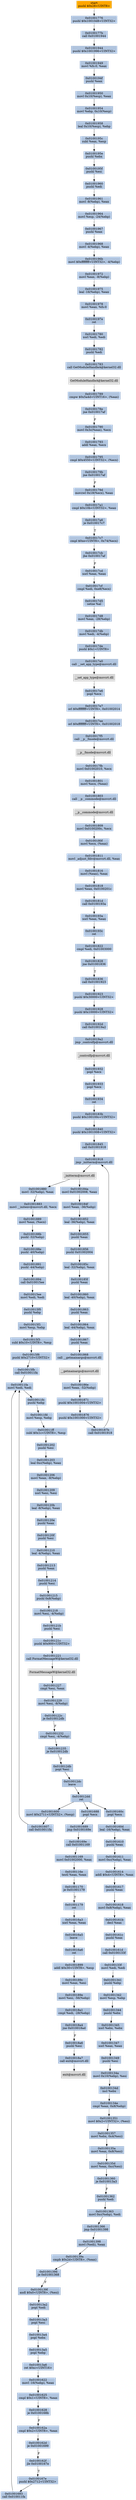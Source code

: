 digraph G {
node[shape=rectangle,style=filled,fillcolor=lightsteelblue,color=lightsteelblue]
bgcolor="transparent"
a0x01001774pushl_0x28UINT8[label="start\npushl $0x28<UINT8>",color="lightgrey",fillcolor="orange"];
a0x01001776pushl_0x10010d8UINT32[label="0x01001776\npushl $0x10010d8<UINT32>"];
a0x0100177bcall_0x01001944[label="0x0100177b\ncall 0x01001944"];
a0x01001944pushl_0x1001996UINT32[label="0x01001944\npushl $0x1001996<UINT32>"];
a0x01001949movl_fs_0_eax[label="0x01001949\nmovl %fs:0, %eax"];
a0x0100194fpushl_eax[label="0x0100194f\npushl %eax"];
a0x01001950movl_0x10esp__eax[label="0x01001950\nmovl 0x10(%esp), %eax"];
a0x01001954movl_ebp_0x10esp_[label="0x01001954\nmovl %ebp, 0x10(%esp)"];
a0x01001958leal_0x10esp__ebp[label="0x01001958\nleal 0x10(%esp), %ebp"];
a0x0100195csubl_eax_esp[label="0x0100195c\nsubl %eax, %esp"];
a0x0100195epushl_ebx[label="0x0100195e\npushl %ebx"];
a0x0100195fpushl_esi[label="0x0100195f\npushl %esi"];
a0x01001960pushl_edi[label="0x01001960\npushl %edi"];
a0x01001961movl__8ebp__eax[label="0x01001961\nmovl -8(%ebp), %eax"];
a0x01001964movl_esp__24ebp_[label="0x01001964\nmovl %esp, -24(%ebp)"];
a0x01001967pushl_eax[label="0x01001967\npushl %eax"];
a0x01001968movl__4ebp__eax[label="0x01001968\nmovl -4(%ebp), %eax"];
a0x0100196bmovl_0xffffffffUINT32__4ebp_[label="0x0100196b\nmovl $0xffffffff<UINT32>, -4(%ebp)"];
a0x01001972movl_eax__8ebp_[label="0x01001972\nmovl %eax, -8(%ebp)"];
a0x01001975leal__16ebp__eax[label="0x01001975\nleal -16(%ebp), %eax"];
a0x01001978movl_eax_fs_0[label="0x01001978\nmovl %eax, %fs:0"];
a0x0100197eret[label="0x0100197e\nret"];
a0x01001780xorl_edi_edi[label="0x01001780\nxorl %edi, %edi"];
a0x01001782pushl_edi[label="0x01001782\npushl %edi"];
a0x01001783call_GetModuleHandleA_kernel32_dll[label="0x01001783\ncall GetModuleHandleA@kernel32.dll"];
GetModuleHandleA_kernel32_dll[label="GetModuleHandleA@kernel32.dll",color="lightgrey",fillcolor="lightgrey"];
a0x01001789cmpw_0x5a4dUINT16_eax_[label="0x01001789\ncmpw $0x5a4d<UINT16>, (%eax)"];
a0x0100178ejne_0x010017af[label="0x0100178e\njne 0x010017af"];
a0x01001790movl_0x3ceax__ecx[label="0x01001790\nmovl 0x3c(%eax), %ecx"];
a0x01001793addl_eax_ecx[label="0x01001793\naddl %eax, %ecx"];
a0x01001795cmpl_0x4550UINT32_ecx_[label="0x01001795\ncmpl $0x4550<UINT32>, (%ecx)"];
a0x0100179bjne_0x010017af[label="0x0100179b\njne 0x010017af"];
a0x0100179dmovzwl_0x18ecx__eax[label="0x0100179d\nmovzwl 0x18(%ecx), %eax"];
a0x010017a1cmpl_0x10bUINT32_eax[label="0x010017a1\ncmpl $0x10b<UINT32>, %eax"];
a0x010017a6je_0x010017c7[label="0x010017a6\nje 0x010017c7"];
a0x010017c7cmpl_0xeUINT8_0x74ecx_[label="0x010017c7\ncmpl $0xe<UINT8>, 0x74(%ecx)"];
a0x010017cbjbe_0x010017af[label="0x010017cb\njbe 0x010017af"];
a0x010017cdxorl_eax_eax[label="0x010017cd\nxorl %eax, %eax"];
a0x010017cfcmpl_edi_0xe8ecx_[label="0x010017cf\ncmpl %edi, 0xe8(%ecx)"];
a0x010017d5setne_al[label="0x010017d5\nsetne %al"];
a0x010017d8movl_eax__28ebp_[label="0x010017d8\nmovl %eax, -28(%ebp)"];
a0x010017dbmovl_edi__4ebp_[label="0x010017db\nmovl %edi, -4(%ebp)"];
a0x010017depushl_0x1UINT8[label="0x010017de\npushl $0x1<UINT8>"];
a0x010017e0call___set_app_type_msvcrt_dll[label="0x010017e0\ncall __set_app_type@msvcrt.dll"];
a__set_app_type_msvcrt_dll[label="__set_app_type@msvcrt.dll",color="lightgrey",fillcolor="lightgrey"];
a0x010017e6popl_ecx[label="0x010017e6\npopl %ecx"];
a0x010017e7orl_0xffffffffUINT8_0x01002014[label="0x010017e7\norl $0xffffffff<UINT8>, 0x01002014"];
a0x010017eeorl_0xffffffffUINT8_0x01002018[label="0x010017ee\norl $0xffffffff<UINT8>, 0x01002018"];
a0x010017f5call___p__fmode_msvcrt_dll[label="0x010017f5\ncall __p__fmode@msvcrt.dll"];
a__p__fmode_msvcrt_dll[label="__p__fmode@msvcrt.dll",color="lightgrey",fillcolor="lightgrey"];
a0x010017fbmovl_0x01002010_ecx[label="0x010017fb\nmovl 0x01002010, %ecx"];
a0x01001801movl_ecx_eax_[label="0x01001801\nmovl %ecx, (%eax)"];
a0x01001803call___p__commode_msvcrt_dll[label="0x01001803\ncall __p__commode@msvcrt.dll"];
a__p__commode_msvcrt_dll[label="__p__commode@msvcrt.dll",color="lightgrey",fillcolor="lightgrey"];
a0x01001809movl_0x0100200c_ecx[label="0x01001809\nmovl 0x0100200c, %ecx"];
a0x0100180fmovl_ecx_eax_[label="0x0100180f\nmovl %ecx, (%eax)"];
a0x01001811movl__adjust_fdiv_msvcrt_dll_eax[label="0x01001811\nmovl _adjust_fdiv@msvcrt.dll, %eax"];
a0x01001816movl_eax__eax[label="0x01001816\nmovl (%eax), %eax"];
a0x01001818movl_eax_0x0100201c[label="0x01001818\nmovl %eax, 0x0100201c"];
a0x0100181dcall_0x0100193a[label="0x0100181d\ncall 0x0100193a"];
a0x0100193axorl_eax_eax[label="0x0100193a\nxorl %eax, %eax"];
a0x0100193cret[label="0x0100193c\nret"];
a0x01001822cmpl_edi_0x01003000[label="0x01001822\ncmpl %edi, 0x01003000"];
a0x01001828jne_0x01001836[label="0x01001828\njne 0x01001836"];
a0x01001836call_0x01001923[label="0x01001836\ncall 0x01001923"];
a0x01001923pushl_0x30000UINT32[label="0x01001923\npushl $0x30000<UINT32>"];
a0x01001928pushl_0x10000UINT32[label="0x01001928\npushl $0x10000<UINT32>"];
a0x0100192dcall_0x010019a2[label="0x0100192d\ncall 0x010019a2"];
a0x010019a2jmp__controlfp_msvcrt_dll[label="0x010019a2\njmp _controlfp@msvcrt.dll"];
a_controlfp_msvcrt_dll[label="_controlfp@msvcrt.dll",color="lightgrey",fillcolor="lightgrey"];
a0x01001932popl_ecx[label="0x01001932\npopl %ecx"];
a0x01001933popl_ecx[label="0x01001933\npopl %ecx"];
a0x01001934ret[label="0x01001934\nret"];
a0x0100183bpushl_0x100100cUINT32[label="0x0100183b\npushl $0x100100c<UINT32>"];
a0x01001840pushl_0x1001008UINT32[label="0x01001840\npushl $0x1001008<UINT32>"];
a0x01001845call_0x01001918[label="0x01001845\ncall 0x01001918"];
a0x01001918jmp__initterm_msvcrt_dll[label="0x01001918\njmp _initterm@msvcrt.dll"];
a_initterm_msvcrt_dll[label="_initterm@msvcrt.dll",color="lightgrey",fillcolor="lightgrey"];
a0x0100184amovl_0x01002008_eax[label="0x0100184a\nmovl 0x01002008, %eax"];
a0x0100184fmovl_eax__36ebp_[label="0x0100184f\nmovl %eax, -36(%ebp)"];
a0x01001852leal__36ebp__eax[label="0x01001852\nleal -36(%ebp), %eax"];
a0x01001855pushl_eax[label="0x01001855\npushl %eax"];
a0x01001856pushl_0x01002004[label="0x01001856\npushl 0x01002004"];
a0x0100185cleal__32ebp__eax[label="0x0100185c\nleal -32(%ebp), %eax"];
a0x0100185fpushl_eax[label="0x0100185f\npushl %eax"];
a0x01001860leal__40ebp__eax[label="0x01001860\nleal -40(%ebp), %eax"];
a0x01001863pushl_eax[label="0x01001863\npushl %eax"];
a0x01001864leal__44ebp__eax[label="0x01001864\nleal -44(%ebp), %eax"];
a0x01001867pushl_eax[label="0x01001867\npushl %eax"];
a0x01001868call___getmainargs_msvcrt_dll[label="0x01001868\ncall __getmainargs@msvcrt.dll"];
a__getmainargs_msvcrt_dll[label="__getmainargs@msvcrt.dll",color="lightgrey",fillcolor="lightgrey"];
a0x0100186emovl_eax__52ebp_[label="0x0100186e\nmovl %eax, -52(%ebp)"];
a0x01001871pushl_0x1001004UINT32[label="0x01001871\npushl $0x1001004<UINT32>"];
a0x01001876pushl_0x1001000UINT32[label="0x01001876\npushl $0x1001000<UINT32>"];
a0x0100187bcall_0x01001918[label="0x0100187b\ncall 0x01001918"];
a0x01001880movl__32ebp__eax[label="0x01001880\nmovl -32(%ebp), %eax"];
a0x01001883movl___initenv_msvcrt_dll_ecx[label="0x01001883\nmovl __initenv@msvcrt.dll, %ecx"];
a0x01001889movl_eax_ecx_[label="0x01001889\nmovl %eax, (%ecx)"];
a0x0100188bpushl__32ebp_[label="0x0100188b\npushl -32(%ebp)"];
a0x0100188epushl__40ebp_[label="0x0100188e\npushl -40(%ebp)"];
a0x01001891pushl__44ebp_[label="0x01001891\npushl -44(%ebp)"];
a0x01001894call_0x010015ee[label="0x01001894\ncall 0x010015ee"];
a0x010015eemovl_edi_edi[label="0x010015ee\nmovl %edi, %edi"];
a0x010015f0pushl_ebp[label="0x010015f0\npushl %ebp"];
a0x010015f1movl_esp_ebp[label="0x010015f1\nmovl %esp, %ebp"];
a0x010015f3subl_0x10UINT8_esp[label="0x010015f3\nsubl $0x10<UINT8>, %esp"];
a0x010015f6pushl_0x2710UINT32[label="0x010015f6\npushl $0x2710<UINT32>"];
a0x010015fbcall_0x010011fa[label="0x010015fb\ncall 0x010011fa"];
a0x010011famovl_edi_edi[label="0x010011fa\nmovl %edi, %edi"];
a0x010011fcpushl_ebp[label="0x010011fc\npushl %ebp"];
a0x010011fdmovl_esp_ebp[label="0x010011fd\nmovl %esp, %ebp"];
a0x010011ffsubl_0x1cUINT8_esp[label="0x010011ff\nsubl $0x1c<UINT8>, %esp"];
a0x01001202pushl_esi[label="0x01001202\npushl %esi"];
a0x01001203leal_0xcebp__eax[label="0x01001203\nleal 0xc(%ebp), %eax"];
a0x01001206movl_eax__8ebp_[label="0x01001206\nmovl %eax, -8(%ebp)"];
a0x01001209xorl_esi_esi[label="0x01001209\nxorl %esi, %esi"];
a0x0100120bleal__8ebp__eax[label="0x0100120b\nleal -8(%ebp), %eax"];
a0x0100120epushl_eax[label="0x0100120e\npushl %eax"];
a0x0100120fpushl_esi[label="0x0100120f\npushl %esi"];
a0x01001210leal__4ebp__eax[label="0x01001210\nleal -4(%ebp), %eax"];
a0x01001213pushl_eax[label="0x01001213\npushl %eax"];
a0x01001214pushl_esi[label="0x01001214\npushl %esi"];
a0x01001215pushl_0x8ebp_[label="0x01001215\npushl 0x8(%ebp)"];
a0x01001218movl_esi__4ebp_[label="0x01001218\nmovl %esi, -4(%ebp)"];
a0x0100121bpushl_esi[label="0x0100121b\npushl %esi"];
a0x0100121cpushl_0x900UINT32[label="0x0100121c\npushl $0x900<UINT32>"];
a0x01001221call_FormatMessageW_kernel32_dll[label="0x01001221\ncall FormatMessageW@kernel32.dll"];
FormatMessageW_kernel32_dll[label="FormatMessageW@kernel32.dll",color="lightgrey",fillcolor="lightgrey"];
a0x01001227cmpl_esi_eax[label="0x01001227\ncmpl %esi, %eax"];
a0x01001229movl_esi__8ebp_[label="0x01001229\nmovl %esi, -8(%ebp)"];
a0x0100122cje_0x010012db[label="0x0100122c\nje 0x010012db"];
a0x01001232cmpl_esi__4ebp_[label="0x01001232\ncmpl %esi, -4(%ebp)"];
a0x01001235je_0x010012db[label="0x01001235\nje 0x010012db"];
a0x010012dbpopl_esi[label="0x010012db\npopl %esi"];
a0x010012dcleave_[label="0x010012dc\nleave "];
a0x010012ddret[label="0x010012dd\nret"];
a0x01001600movl_0x2711UINT32_esp_[label="0x01001600\nmovl $0x2711<UINT32>, (%esp)"];
a0x01001607call_0x010011fa[label="0x01001607\ncall 0x010011fa"];
a0x0100160cpopl_ecx[label="0x0100160c\npopl %ecx"];
a0x0100160dleal__16ebp__eax[label="0x0100160d\nleal -16(%ebp), %eax"];
a0x01001610pushl_eax[label="0x01001610\npushl %eax"];
a0x01001611movl_0xcebp__eax[label="0x01001611\nmovl 0xc(%ebp), %eax"];
a0x01001614addl_0x4UINT8_eax[label="0x01001614\naddl $0x4<UINT8>, %eax"];
a0x01001617pushl_eax[label="0x01001617\npushl %eax"];
a0x01001618movl_0x8ebp__eax[label="0x01001618\nmovl 0x8(%ebp), %eax"];
a0x0100161bdecl_eax[label="0x0100161b\ndecl %eax"];
a0x0100161cpushl_eax[label="0x0100161c\npushl %eax"];
a0x0100161dcall_0x0100133f[label="0x0100161d\ncall 0x0100133f"];
a0x0100133fmovl_edi_edi[label="0x0100133f\nmovl %edi, %edi"];
a0x01001341pushl_ebp[label="0x01001341\npushl %ebp"];
a0x01001342movl_esp_ebp[label="0x01001342\nmovl %esp, %ebp"];
a0x01001344pushl_ebx[label="0x01001344\npushl %ebx"];
a0x01001345xorl_ebx_ebx[label="0x01001345\nxorl %ebx, %ebx"];
a0x01001347xorl_eax_eax[label="0x01001347\nxorl %eax, %eax"];
a0x01001349pushl_esi[label="0x01001349\npushl %esi"];
a0x0100134amovl_0x10ebp__esi[label="0x0100134a\nmovl 0x10(%ebp), %esi"];
a0x0100134dincl_ebx[label="0x0100134d\nincl %ebx"];
a0x0100134ecmpl_eax_0x8ebp_[label="0x0100134e\ncmpl %eax, 0x8(%ebp)"];
a0x01001351movl_0x2UINT32_esi_[label="0x01001351\nmovl $0x2<UINT32>, (%esi)"];
a0x01001357movl_ebx_0x4esi_[label="0x01001357\nmovl %ebx, 0x4(%esi)"];
a0x0100135amovl_eax_0x8esi_[label="0x0100135a\nmovl %eax, 0x8(%esi)"];
a0x0100135dmovl_eax_0xcesi_[label="0x0100135d\nmovl %eax, 0xc(%esi)"];
a0x01001360je_0x010013a3[label="0x01001360\nje 0x010013a3"];
a0x01001362pushl_edi[label="0x01001362\npushl %edi"];
a0x01001363movl_0xcebp__edi[label="0x01001363\nmovl 0xc(%ebp), %edi"];
a0x01001366jmp_0x01001398[label="0x01001366\njmp 0x01001398"];
a0x01001398movl_edi__eax[label="0x01001398\nmovl (%edi), %eax"];
a0x0100139acmpb_0x2dUINT8_eax_[label="0x0100139a\ncmpb $0x2d<UINT8>, (%eax)"];
a0x0100139dje_0x01001368[label="0x0100139d\nje 0x01001368"];
a0x0100139fandl_0x0UINT8_esi_[label="0x0100139f\nandl $0x0<UINT8>, (%esi)"];
a0x010013a2popl_edi[label="0x010013a2\npopl %edi"];
a0x010013a3popl_esi[label="0x010013a3\npopl %esi"];
a0x010013a4popl_ebx[label="0x010013a4\npopl %ebx"];
a0x010013a5popl_ebp[label="0x010013a5\npopl %ebp"];
a0x010013a6ret_0xcUINT16[label="0x010013a6\nret $0xc<UINT16>"];
a0x01001622movl__16ebp__eax[label="0x01001622\nmovl -16(%ebp), %eax"];
a0x01001625cmpl_0x1UINT8_eax[label="0x01001625\ncmpl $0x1<UINT8>, %eax"];
a0x01001628je_0x0100168b[label="0x01001628\nje 0x0100168b"];
a0x0100162acmpl_0x2UINT8_eax[label="0x0100162a\ncmpl $0x2<UINT8>, %eax"];
a0x0100162dje_0x01001699[label="0x0100162d\nje 0x01001699"];
a0x0100162fjle_0x0100167e[label="0x0100162f\njle 0x0100167e"];
a0x0100167epushl_0x2712UINT32[label="0x0100167e\npushl $0x2712<UINT32>"];
a0x01001683call_0x010011fa[label="0x01001683\ncall 0x010011fa"];
a0x01001688popl_ecx[label="0x01001688\npopl %ecx"];
a0x01001689jmp_0x0100169e[label="0x01001689\njmp 0x0100169e"];
a0x0100169ecall_0x01001169[label="0x0100169e\ncall 0x01001169"];
a0x01001169movl_0x01002000_eax[label="0x01001169\nmovl 0x01002000, %eax"];
a0x0100116etestl_eax_eax[label="0x0100116e\ntestl %eax, %eax"];
a0x01001170je_0x01001179[label="0x01001170\nje 0x01001179"];
a0x01001179ret[label="0x01001179\nret"];
a0x010016a3xorl_eax_eax[label="0x010016a3\nxorl %eax, %eax"];
a0x010016a5leave_[label="0x010016a5\nleave "];
a0x010016a6ret[label="0x010016a6\nret"];
a0x01001899addl_0x30UINT8_esp[label="0x01001899\naddl $0x30<UINT8>, %esp"];
a0x0100189cmovl_eax_esi[label="0x0100189c\nmovl %eax, %esi"];
a0x0100189emovl_esi__56ebp_[label="0x0100189e\nmovl %esi, -56(%ebp)"];
a0x010018a1cmpl_edi__28ebp_[label="0x010018a1\ncmpl %edi, -28(%ebp)"];
a0x010018a4jne_0x010018ad[label="0x010018a4\njne 0x010018ad"];
a0x010018a6pushl_esi[label="0x010018a6\npushl %esi"];
a0x010018a7call_exit_msvcrt_dll[label="0x010018a7\ncall exit@msvcrt.dll"];
exit_msvcrt_dll[label="exit@msvcrt.dll",color="lightgrey",fillcolor="lightgrey"];
a0x01001774pushl_0x28UINT8 -> a0x01001776pushl_0x10010d8UINT32 [color="#000000"];
a0x01001776pushl_0x10010d8UINT32 -> a0x0100177bcall_0x01001944 [color="#000000"];
a0x0100177bcall_0x01001944 -> a0x01001944pushl_0x1001996UINT32 [color="#000000"];
a0x01001944pushl_0x1001996UINT32 -> a0x01001949movl_fs_0_eax [color="#000000"];
a0x01001949movl_fs_0_eax -> a0x0100194fpushl_eax [color="#000000"];
a0x0100194fpushl_eax -> a0x01001950movl_0x10esp__eax [color="#000000"];
a0x01001950movl_0x10esp__eax -> a0x01001954movl_ebp_0x10esp_ [color="#000000"];
a0x01001954movl_ebp_0x10esp_ -> a0x01001958leal_0x10esp__ebp [color="#000000"];
a0x01001958leal_0x10esp__ebp -> a0x0100195csubl_eax_esp [color="#000000"];
a0x0100195csubl_eax_esp -> a0x0100195epushl_ebx [color="#000000"];
a0x0100195epushl_ebx -> a0x0100195fpushl_esi [color="#000000"];
a0x0100195fpushl_esi -> a0x01001960pushl_edi [color="#000000"];
a0x01001960pushl_edi -> a0x01001961movl__8ebp__eax [color="#000000"];
a0x01001961movl__8ebp__eax -> a0x01001964movl_esp__24ebp_ [color="#000000"];
a0x01001964movl_esp__24ebp_ -> a0x01001967pushl_eax [color="#000000"];
a0x01001967pushl_eax -> a0x01001968movl__4ebp__eax [color="#000000"];
a0x01001968movl__4ebp__eax -> a0x0100196bmovl_0xffffffffUINT32__4ebp_ [color="#000000"];
a0x0100196bmovl_0xffffffffUINT32__4ebp_ -> a0x01001972movl_eax__8ebp_ [color="#000000"];
a0x01001972movl_eax__8ebp_ -> a0x01001975leal__16ebp__eax [color="#000000"];
a0x01001975leal__16ebp__eax -> a0x01001978movl_eax_fs_0 [color="#000000"];
a0x01001978movl_eax_fs_0 -> a0x0100197eret [color="#000000"];
a0x0100197eret -> a0x01001780xorl_edi_edi [color="#000000"];
a0x01001780xorl_edi_edi -> a0x01001782pushl_edi [color="#000000"];
a0x01001782pushl_edi -> a0x01001783call_GetModuleHandleA_kernel32_dll [color="#000000"];
a0x01001783call_GetModuleHandleA_kernel32_dll -> GetModuleHandleA_kernel32_dll [color="#000000"];
GetModuleHandleA_kernel32_dll -> a0x01001789cmpw_0x5a4dUINT16_eax_ [color="#000000"];
a0x01001789cmpw_0x5a4dUINT16_eax_ -> a0x0100178ejne_0x010017af [color="#000000"];
a0x0100178ejne_0x010017af -> a0x01001790movl_0x3ceax__ecx [color="#000000",label="F"];
a0x01001790movl_0x3ceax__ecx -> a0x01001793addl_eax_ecx [color="#000000"];
a0x01001793addl_eax_ecx -> a0x01001795cmpl_0x4550UINT32_ecx_ [color="#000000"];
a0x01001795cmpl_0x4550UINT32_ecx_ -> a0x0100179bjne_0x010017af [color="#000000"];
a0x0100179bjne_0x010017af -> a0x0100179dmovzwl_0x18ecx__eax [color="#000000",label="F"];
a0x0100179dmovzwl_0x18ecx__eax -> a0x010017a1cmpl_0x10bUINT32_eax [color="#000000"];
a0x010017a1cmpl_0x10bUINT32_eax -> a0x010017a6je_0x010017c7 [color="#000000"];
a0x010017a6je_0x010017c7 -> a0x010017c7cmpl_0xeUINT8_0x74ecx_ [color="#000000",label="T"];
a0x010017c7cmpl_0xeUINT8_0x74ecx_ -> a0x010017cbjbe_0x010017af [color="#000000"];
a0x010017cbjbe_0x010017af -> a0x010017cdxorl_eax_eax [color="#000000",label="F"];
a0x010017cdxorl_eax_eax -> a0x010017cfcmpl_edi_0xe8ecx_ [color="#000000"];
a0x010017cfcmpl_edi_0xe8ecx_ -> a0x010017d5setne_al [color="#000000"];
a0x010017d5setne_al -> a0x010017d8movl_eax__28ebp_ [color="#000000"];
a0x010017d8movl_eax__28ebp_ -> a0x010017dbmovl_edi__4ebp_ [color="#000000"];
a0x010017dbmovl_edi__4ebp_ -> a0x010017depushl_0x1UINT8 [color="#000000"];
a0x010017depushl_0x1UINT8 -> a0x010017e0call___set_app_type_msvcrt_dll [color="#000000"];
a0x010017e0call___set_app_type_msvcrt_dll -> a__set_app_type_msvcrt_dll [color="#000000"];
a__set_app_type_msvcrt_dll -> a0x010017e6popl_ecx [color="#000000"];
a0x010017e6popl_ecx -> a0x010017e7orl_0xffffffffUINT8_0x01002014 [color="#000000"];
a0x010017e7orl_0xffffffffUINT8_0x01002014 -> a0x010017eeorl_0xffffffffUINT8_0x01002018 [color="#000000"];
a0x010017eeorl_0xffffffffUINT8_0x01002018 -> a0x010017f5call___p__fmode_msvcrt_dll [color="#000000"];
a0x010017f5call___p__fmode_msvcrt_dll -> a__p__fmode_msvcrt_dll [color="#000000"];
a__p__fmode_msvcrt_dll -> a0x010017fbmovl_0x01002010_ecx [color="#000000"];
a0x010017fbmovl_0x01002010_ecx -> a0x01001801movl_ecx_eax_ [color="#000000"];
a0x01001801movl_ecx_eax_ -> a0x01001803call___p__commode_msvcrt_dll [color="#000000"];
a0x01001803call___p__commode_msvcrt_dll -> a__p__commode_msvcrt_dll [color="#000000"];
a__p__commode_msvcrt_dll -> a0x01001809movl_0x0100200c_ecx [color="#000000"];
a0x01001809movl_0x0100200c_ecx -> a0x0100180fmovl_ecx_eax_ [color="#000000"];
a0x0100180fmovl_ecx_eax_ -> a0x01001811movl__adjust_fdiv_msvcrt_dll_eax [color="#000000"];
a0x01001811movl__adjust_fdiv_msvcrt_dll_eax -> a0x01001816movl_eax__eax [color="#000000"];
a0x01001816movl_eax__eax -> a0x01001818movl_eax_0x0100201c [color="#000000"];
a0x01001818movl_eax_0x0100201c -> a0x0100181dcall_0x0100193a [color="#000000"];
a0x0100181dcall_0x0100193a -> a0x0100193axorl_eax_eax [color="#000000"];
a0x0100193axorl_eax_eax -> a0x0100193cret [color="#000000"];
a0x0100193cret -> a0x01001822cmpl_edi_0x01003000 [color="#000000"];
a0x01001822cmpl_edi_0x01003000 -> a0x01001828jne_0x01001836 [color="#000000"];
a0x01001828jne_0x01001836 -> a0x01001836call_0x01001923 [color="#000000",label="T"];
a0x01001836call_0x01001923 -> a0x01001923pushl_0x30000UINT32 [color="#000000"];
a0x01001923pushl_0x30000UINT32 -> a0x01001928pushl_0x10000UINT32 [color="#000000"];
a0x01001928pushl_0x10000UINT32 -> a0x0100192dcall_0x010019a2 [color="#000000"];
a0x0100192dcall_0x010019a2 -> a0x010019a2jmp__controlfp_msvcrt_dll [color="#000000"];
a0x010019a2jmp__controlfp_msvcrt_dll -> a_controlfp_msvcrt_dll [color="#000000"];
a_controlfp_msvcrt_dll -> a0x01001932popl_ecx [color="#000000"];
a0x01001932popl_ecx -> a0x01001933popl_ecx [color="#000000"];
a0x01001933popl_ecx -> a0x01001934ret [color="#000000"];
a0x01001934ret -> a0x0100183bpushl_0x100100cUINT32 [color="#000000"];
a0x0100183bpushl_0x100100cUINT32 -> a0x01001840pushl_0x1001008UINT32 [color="#000000"];
a0x01001840pushl_0x1001008UINT32 -> a0x01001845call_0x01001918 [color="#000000"];
a0x01001845call_0x01001918 -> a0x01001918jmp__initterm_msvcrt_dll [color="#000000"];
a0x01001918jmp__initterm_msvcrt_dll -> a_initterm_msvcrt_dll [color="#000000"];
a_initterm_msvcrt_dll -> a0x0100184amovl_0x01002008_eax [color="#000000"];
a0x0100184amovl_0x01002008_eax -> a0x0100184fmovl_eax__36ebp_ [color="#000000"];
a0x0100184fmovl_eax__36ebp_ -> a0x01001852leal__36ebp__eax [color="#000000"];
a0x01001852leal__36ebp__eax -> a0x01001855pushl_eax [color="#000000"];
a0x01001855pushl_eax -> a0x01001856pushl_0x01002004 [color="#000000"];
a0x01001856pushl_0x01002004 -> a0x0100185cleal__32ebp__eax [color="#000000"];
a0x0100185cleal__32ebp__eax -> a0x0100185fpushl_eax [color="#000000"];
a0x0100185fpushl_eax -> a0x01001860leal__40ebp__eax [color="#000000"];
a0x01001860leal__40ebp__eax -> a0x01001863pushl_eax [color="#000000"];
a0x01001863pushl_eax -> a0x01001864leal__44ebp__eax [color="#000000"];
a0x01001864leal__44ebp__eax -> a0x01001867pushl_eax [color="#000000"];
a0x01001867pushl_eax -> a0x01001868call___getmainargs_msvcrt_dll [color="#000000"];
a0x01001868call___getmainargs_msvcrt_dll -> a__getmainargs_msvcrt_dll [color="#000000"];
a__getmainargs_msvcrt_dll -> a0x0100186emovl_eax__52ebp_ [color="#000000"];
a0x0100186emovl_eax__52ebp_ -> a0x01001871pushl_0x1001004UINT32 [color="#000000"];
a0x01001871pushl_0x1001004UINT32 -> a0x01001876pushl_0x1001000UINT32 [color="#000000"];
a0x01001876pushl_0x1001000UINT32 -> a0x0100187bcall_0x01001918 [color="#000000"];
a0x0100187bcall_0x01001918 -> a0x01001918jmp__initterm_msvcrt_dll [color="#000000"];
a_initterm_msvcrt_dll -> a0x01001880movl__32ebp__eax [color="#000000"];
a0x01001880movl__32ebp__eax -> a0x01001883movl___initenv_msvcrt_dll_ecx [color="#000000"];
a0x01001883movl___initenv_msvcrt_dll_ecx -> a0x01001889movl_eax_ecx_ [color="#000000"];
a0x01001889movl_eax_ecx_ -> a0x0100188bpushl__32ebp_ [color="#000000"];
a0x0100188bpushl__32ebp_ -> a0x0100188epushl__40ebp_ [color="#000000"];
a0x0100188epushl__40ebp_ -> a0x01001891pushl__44ebp_ [color="#000000"];
a0x01001891pushl__44ebp_ -> a0x01001894call_0x010015ee [color="#000000"];
a0x01001894call_0x010015ee -> a0x010015eemovl_edi_edi [color="#000000"];
a0x010015eemovl_edi_edi -> a0x010015f0pushl_ebp [color="#000000"];
a0x010015f0pushl_ebp -> a0x010015f1movl_esp_ebp [color="#000000"];
a0x010015f1movl_esp_ebp -> a0x010015f3subl_0x10UINT8_esp [color="#000000"];
a0x010015f3subl_0x10UINT8_esp -> a0x010015f6pushl_0x2710UINT32 [color="#000000"];
a0x010015f6pushl_0x2710UINT32 -> a0x010015fbcall_0x010011fa [color="#000000"];
a0x010015fbcall_0x010011fa -> a0x010011famovl_edi_edi [color="#000000"];
a0x010011famovl_edi_edi -> a0x010011fcpushl_ebp [color="#000000"];
a0x010011fcpushl_ebp -> a0x010011fdmovl_esp_ebp [color="#000000"];
a0x010011fdmovl_esp_ebp -> a0x010011ffsubl_0x1cUINT8_esp [color="#000000"];
a0x010011ffsubl_0x1cUINT8_esp -> a0x01001202pushl_esi [color="#000000"];
a0x01001202pushl_esi -> a0x01001203leal_0xcebp__eax [color="#000000"];
a0x01001203leal_0xcebp__eax -> a0x01001206movl_eax__8ebp_ [color="#000000"];
a0x01001206movl_eax__8ebp_ -> a0x01001209xorl_esi_esi [color="#000000"];
a0x01001209xorl_esi_esi -> a0x0100120bleal__8ebp__eax [color="#000000"];
a0x0100120bleal__8ebp__eax -> a0x0100120epushl_eax [color="#000000"];
a0x0100120epushl_eax -> a0x0100120fpushl_esi [color="#000000"];
a0x0100120fpushl_esi -> a0x01001210leal__4ebp__eax [color="#000000"];
a0x01001210leal__4ebp__eax -> a0x01001213pushl_eax [color="#000000"];
a0x01001213pushl_eax -> a0x01001214pushl_esi [color="#000000"];
a0x01001214pushl_esi -> a0x01001215pushl_0x8ebp_ [color="#000000"];
a0x01001215pushl_0x8ebp_ -> a0x01001218movl_esi__4ebp_ [color="#000000"];
a0x01001218movl_esi__4ebp_ -> a0x0100121bpushl_esi [color="#000000"];
a0x0100121bpushl_esi -> a0x0100121cpushl_0x900UINT32 [color="#000000"];
a0x0100121cpushl_0x900UINT32 -> a0x01001221call_FormatMessageW_kernel32_dll [color="#000000"];
a0x01001221call_FormatMessageW_kernel32_dll -> FormatMessageW_kernel32_dll [color="#000000"];
FormatMessageW_kernel32_dll -> a0x01001227cmpl_esi_eax [color="#000000"];
a0x01001227cmpl_esi_eax -> a0x01001229movl_esi__8ebp_ [color="#000000"];
a0x01001229movl_esi__8ebp_ -> a0x0100122cje_0x010012db [color="#000000"];
a0x0100122cje_0x010012db -> a0x01001232cmpl_esi__4ebp_ [color="#000000",label="F"];
a0x01001232cmpl_esi__4ebp_ -> a0x01001235je_0x010012db [color="#000000"];
a0x01001235je_0x010012db -> a0x010012dbpopl_esi [color="#000000",label="T"];
a0x010012dbpopl_esi -> a0x010012dcleave_ [color="#000000"];
a0x010012dcleave_ -> a0x010012ddret [color="#000000"];
a0x010012ddret -> a0x01001600movl_0x2711UINT32_esp_ [color="#000000"];
a0x01001600movl_0x2711UINT32_esp_ -> a0x01001607call_0x010011fa [color="#000000"];
a0x01001607call_0x010011fa -> a0x010011famovl_edi_edi [color="#000000"];
a0x010012ddret -> a0x0100160cpopl_ecx [color="#000000"];
a0x0100160cpopl_ecx -> a0x0100160dleal__16ebp__eax [color="#000000"];
a0x0100160dleal__16ebp__eax -> a0x01001610pushl_eax [color="#000000"];
a0x01001610pushl_eax -> a0x01001611movl_0xcebp__eax [color="#000000"];
a0x01001611movl_0xcebp__eax -> a0x01001614addl_0x4UINT8_eax [color="#000000"];
a0x01001614addl_0x4UINT8_eax -> a0x01001617pushl_eax [color="#000000"];
a0x01001617pushl_eax -> a0x01001618movl_0x8ebp__eax [color="#000000"];
a0x01001618movl_0x8ebp__eax -> a0x0100161bdecl_eax [color="#000000"];
a0x0100161bdecl_eax -> a0x0100161cpushl_eax [color="#000000"];
a0x0100161cpushl_eax -> a0x0100161dcall_0x0100133f [color="#000000"];
a0x0100161dcall_0x0100133f -> a0x0100133fmovl_edi_edi [color="#000000"];
a0x0100133fmovl_edi_edi -> a0x01001341pushl_ebp [color="#000000"];
a0x01001341pushl_ebp -> a0x01001342movl_esp_ebp [color="#000000"];
a0x01001342movl_esp_ebp -> a0x01001344pushl_ebx [color="#000000"];
a0x01001344pushl_ebx -> a0x01001345xorl_ebx_ebx [color="#000000"];
a0x01001345xorl_ebx_ebx -> a0x01001347xorl_eax_eax [color="#000000"];
a0x01001347xorl_eax_eax -> a0x01001349pushl_esi [color="#000000"];
a0x01001349pushl_esi -> a0x0100134amovl_0x10ebp__esi [color="#000000"];
a0x0100134amovl_0x10ebp__esi -> a0x0100134dincl_ebx [color="#000000"];
a0x0100134dincl_ebx -> a0x0100134ecmpl_eax_0x8ebp_ [color="#000000"];
a0x0100134ecmpl_eax_0x8ebp_ -> a0x01001351movl_0x2UINT32_esi_ [color="#000000"];
a0x01001351movl_0x2UINT32_esi_ -> a0x01001357movl_ebx_0x4esi_ [color="#000000"];
a0x01001357movl_ebx_0x4esi_ -> a0x0100135amovl_eax_0x8esi_ [color="#000000"];
a0x0100135amovl_eax_0x8esi_ -> a0x0100135dmovl_eax_0xcesi_ [color="#000000"];
a0x0100135dmovl_eax_0xcesi_ -> a0x01001360je_0x010013a3 [color="#000000"];
a0x01001360je_0x010013a3 -> a0x01001362pushl_edi [color="#000000",label="F"];
a0x01001362pushl_edi -> a0x01001363movl_0xcebp__edi [color="#000000"];
a0x01001363movl_0xcebp__edi -> a0x01001366jmp_0x01001398 [color="#000000"];
a0x01001366jmp_0x01001398 -> a0x01001398movl_edi__eax [color="#000000"];
a0x01001398movl_edi__eax -> a0x0100139acmpb_0x2dUINT8_eax_ [color="#000000"];
a0x0100139acmpb_0x2dUINT8_eax_ -> a0x0100139dje_0x01001368 [color="#000000"];
a0x0100139dje_0x01001368 -> a0x0100139fandl_0x0UINT8_esi_ [color="#000000",label="F"];
a0x0100139fandl_0x0UINT8_esi_ -> a0x010013a2popl_edi [color="#000000"];
a0x010013a2popl_edi -> a0x010013a3popl_esi [color="#000000"];
a0x010013a3popl_esi -> a0x010013a4popl_ebx [color="#000000"];
a0x010013a4popl_ebx -> a0x010013a5popl_ebp [color="#000000"];
a0x010013a5popl_ebp -> a0x010013a6ret_0xcUINT16 [color="#000000"];
a0x010013a6ret_0xcUINT16 -> a0x01001622movl__16ebp__eax [color="#000000"];
a0x01001622movl__16ebp__eax -> a0x01001625cmpl_0x1UINT8_eax [color="#000000"];
a0x01001625cmpl_0x1UINT8_eax -> a0x01001628je_0x0100168b [color="#000000"];
a0x01001628je_0x0100168b -> a0x0100162acmpl_0x2UINT8_eax [color="#000000",label="F"];
a0x0100162acmpl_0x2UINT8_eax -> a0x0100162dje_0x01001699 [color="#000000"];
a0x0100162dje_0x01001699 -> a0x0100162fjle_0x0100167e [color="#000000",label="F"];
a0x0100162fjle_0x0100167e -> a0x0100167epushl_0x2712UINT32 [color="#000000",label="T"];
a0x0100167epushl_0x2712UINT32 -> a0x01001683call_0x010011fa [color="#000000"];
a0x01001683call_0x010011fa -> a0x010011famovl_edi_edi [color="#000000"];
a0x010012ddret -> a0x01001688popl_ecx [color="#000000"];
a0x01001688popl_ecx -> a0x01001689jmp_0x0100169e [color="#000000"];
a0x01001689jmp_0x0100169e -> a0x0100169ecall_0x01001169 [color="#000000"];
a0x0100169ecall_0x01001169 -> a0x01001169movl_0x01002000_eax [color="#000000"];
a0x01001169movl_0x01002000_eax -> a0x0100116etestl_eax_eax [color="#000000"];
a0x0100116etestl_eax_eax -> a0x01001170je_0x01001179 [color="#000000"];
a0x01001170je_0x01001179 -> a0x01001179ret [color="#000000",label="T"];
a0x01001179ret -> a0x010016a3xorl_eax_eax [color="#000000"];
a0x010016a3xorl_eax_eax -> a0x010016a5leave_ [color="#000000"];
a0x010016a5leave_ -> a0x010016a6ret [color="#000000"];
a0x010016a6ret -> a0x01001899addl_0x30UINT8_esp [color="#000000"];
a0x01001899addl_0x30UINT8_esp -> a0x0100189cmovl_eax_esi [color="#000000"];
a0x0100189cmovl_eax_esi -> a0x0100189emovl_esi__56ebp_ [color="#000000"];
a0x0100189emovl_esi__56ebp_ -> a0x010018a1cmpl_edi__28ebp_ [color="#000000"];
a0x010018a1cmpl_edi__28ebp_ -> a0x010018a4jne_0x010018ad [color="#000000"];
a0x010018a4jne_0x010018ad -> a0x010018a6pushl_esi [color="#000000",label="F"];
a0x010018a6pushl_esi -> a0x010018a7call_exit_msvcrt_dll [color="#000000"];
a0x010018a7call_exit_msvcrt_dll -> exit_msvcrt_dll [color="#000000"];
}
